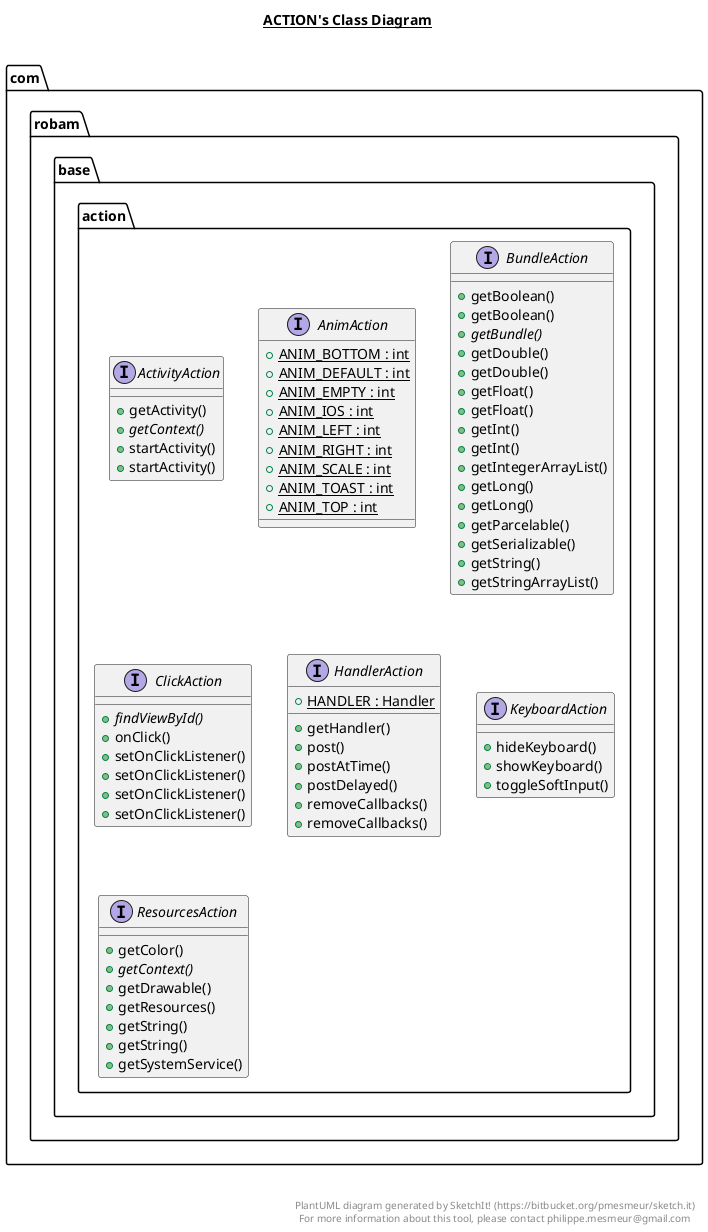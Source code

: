@startuml

title __ACTION's Class Diagram__\n

  namespace com.robam.base {
    namespace action {
      interface com.robam.base.action.ActivityAction {
          + getActivity()
          {abstract} + getContext()
          + startActivity()
          + startActivity()
      }
    }
  }
  

  namespace com.robam.base {
    namespace action {
      interface com.robam.base.action.AnimAction {
          {static} + ANIM_BOTTOM : int
          {static} + ANIM_DEFAULT : int
          {static} + ANIM_EMPTY : int
          {static} + ANIM_IOS : int
          {static} + ANIM_LEFT : int
          {static} + ANIM_RIGHT : int
          {static} + ANIM_SCALE : int
          {static} + ANIM_TOAST : int
          {static} + ANIM_TOP : int
      }
    }
  }
  

  namespace com.robam.base {
    namespace action {
      interface com.robam.base.action.BundleAction {
          + getBoolean()
          + getBoolean()
          {abstract} + getBundle()
          + getDouble()
          + getDouble()
          + getFloat()
          + getFloat()
          + getInt()
          + getInt()
          + getIntegerArrayList()
          + getLong()
          + getLong()
          + getParcelable()
          + getSerializable()
          + getString()
          + getStringArrayList()
      }
    }
  }
  

  namespace com.robam.base {
    namespace action {
      interface com.robam.base.action.ClickAction {
          {abstract} + findViewById()
          + onClick()
          + setOnClickListener()
          + setOnClickListener()
          + setOnClickListener()
          + setOnClickListener()
      }
    }
  }
  

  namespace com.robam.base {
    namespace action {
      interface com.robam.base.action.HandlerAction {
          {static} + HANDLER : Handler
          + getHandler()
          + post()
          + postAtTime()
          + postDelayed()
          + removeCallbacks()
          + removeCallbacks()
      }
    }
  }
  

  namespace com.robam.base {
    namespace action {
      interface com.robam.base.action.KeyboardAction {
          + hideKeyboard()
          + showKeyboard()
          + toggleSoftInput()
      }
    }
  }
  

  namespace com.robam.base {
    namespace action {
      interface com.robam.base.action.ResourcesAction {
          + getColor()
          {abstract} + getContext()
          + getDrawable()
          + getResources()
          + getString()
          + getString()
          + getSystemService()
      }
    }
  }
  



right footer


PlantUML diagram generated by SketchIt! (https://bitbucket.org/pmesmeur/sketch.it)
For more information about this tool, please contact philippe.mesmeur@gmail.com
endfooter

@enduml
